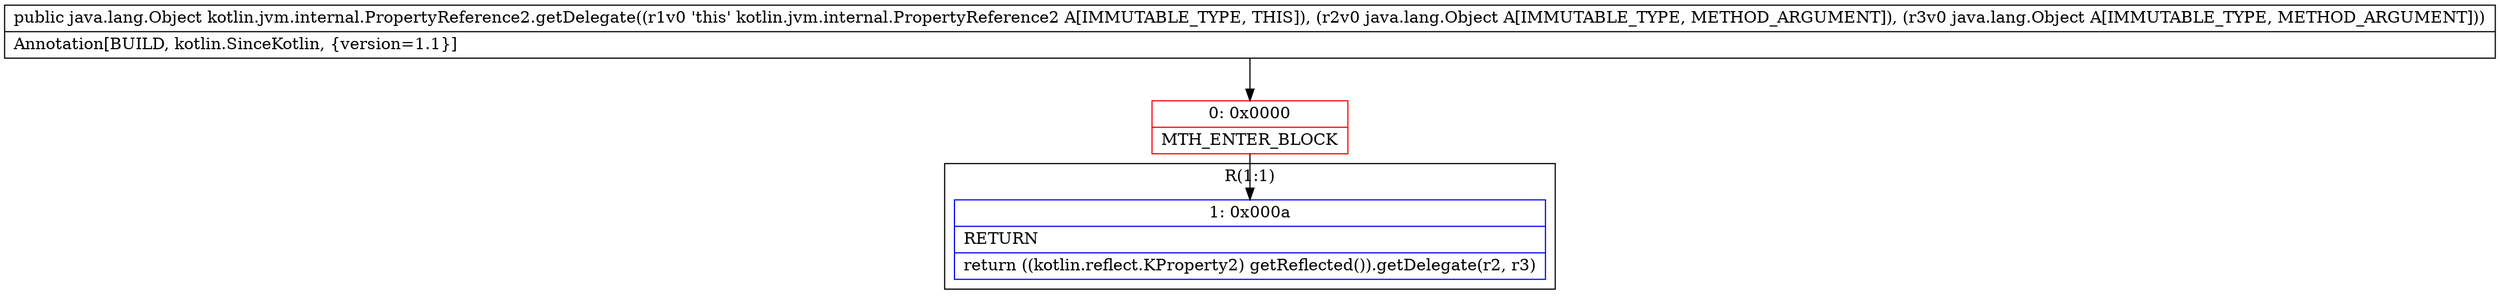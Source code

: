 digraph "CFG forkotlin.jvm.internal.PropertyReference2.getDelegate(Ljava\/lang\/Object;Ljava\/lang\/Object;)Ljava\/lang\/Object;" {
subgraph cluster_Region_1896856615 {
label = "R(1:1)";
node [shape=record,color=blue];
Node_1 [shape=record,label="{1\:\ 0x000a|RETURN\l|return ((kotlin.reflect.KProperty2) getReflected()).getDelegate(r2, r3)\l}"];
}
Node_0 [shape=record,color=red,label="{0\:\ 0x0000|MTH_ENTER_BLOCK\l}"];
MethodNode[shape=record,label="{public java.lang.Object kotlin.jvm.internal.PropertyReference2.getDelegate((r1v0 'this' kotlin.jvm.internal.PropertyReference2 A[IMMUTABLE_TYPE, THIS]), (r2v0 java.lang.Object A[IMMUTABLE_TYPE, METHOD_ARGUMENT]), (r3v0 java.lang.Object A[IMMUTABLE_TYPE, METHOD_ARGUMENT]))  | Annotation[BUILD, kotlin.SinceKotlin, \{version=1.1\}]\l}"];
MethodNode -> Node_0;
Node_0 -> Node_1;
}

